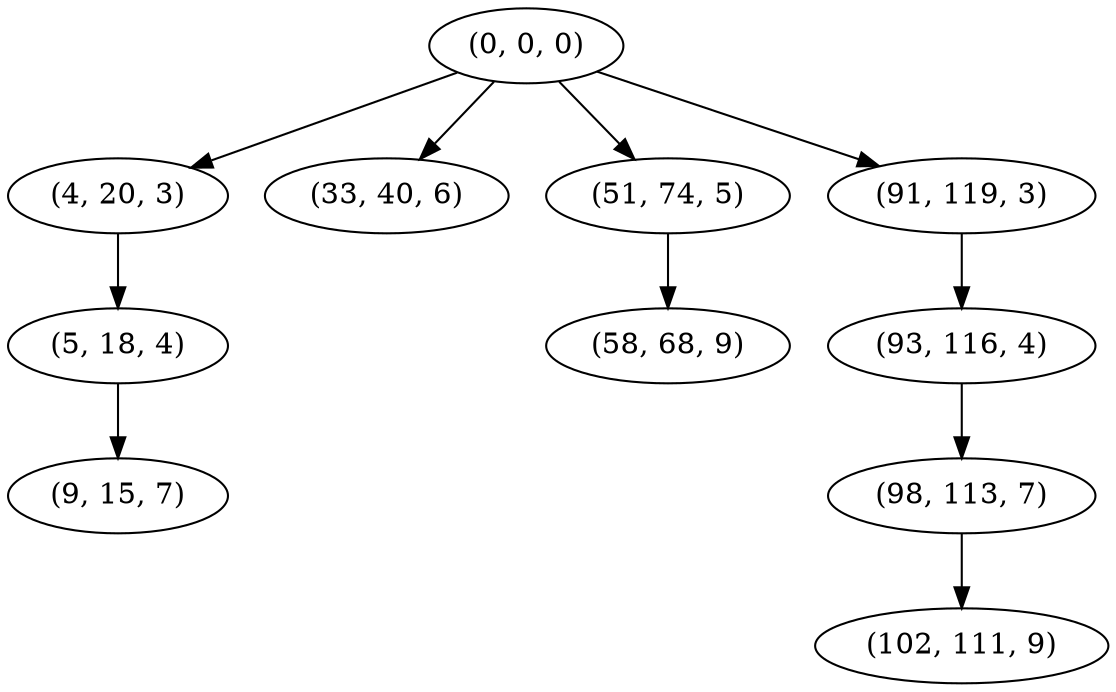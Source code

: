 digraph tree {
    "(0, 0, 0)";
    "(4, 20, 3)";
    "(5, 18, 4)";
    "(9, 15, 7)";
    "(33, 40, 6)";
    "(51, 74, 5)";
    "(58, 68, 9)";
    "(91, 119, 3)";
    "(93, 116, 4)";
    "(98, 113, 7)";
    "(102, 111, 9)";
    "(0, 0, 0)" -> "(4, 20, 3)";
    "(0, 0, 0)" -> "(33, 40, 6)";
    "(0, 0, 0)" -> "(51, 74, 5)";
    "(0, 0, 0)" -> "(91, 119, 3)";
    "(4, 20, 3)" -> "(5, 18, 4)";
    "(5, 18, 4)" -> "(9, 15, 7)";
    "(51, 74, 5)" -> "(58, 68, 9)";
    "(91, 119, 3)" -> "(93, 116, 4)";
    "(93, 116, 4)" -> "(98, 113, 7)";
    "(98, 113, 7)" -> "(102, 111, 9)";
}
